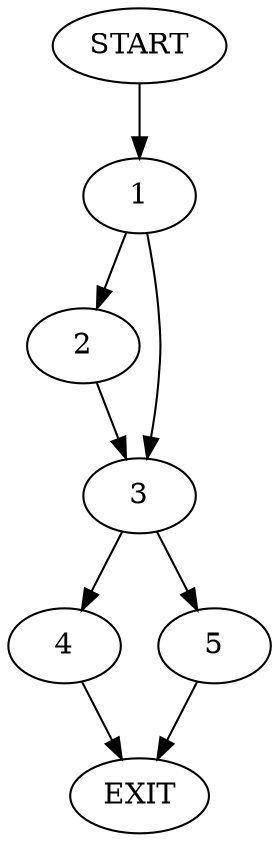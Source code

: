 digraph {
0 [label="START"]
6 [label="EXIT"]
0 -> 1
1 -> 2
1 -> 3
3 -> 4
3 -> 5
2 -> 3
4 -> 6
5 -> 6
}
